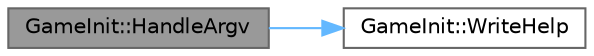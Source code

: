 digraph "GameInit::HandleArgv"
{
 // LATEX_PDF_SIZE
  bgcolor="transparent";
  edge [fontname=Helvetica,fontsize=10,labelfontname=Helvetica,labelfontsize=10];
  node [fontname=Helvetica,fontsize=10,shape=box,height=0.2,width=0.4];
  rankdir="LR";
  Node1 [id="Node000001",label="GameInit::HandleArgv",height=0.2,width=0.4,color="gray40", fillcolor="grey60", style="filled", fontcolor="black",tooltip="Обрабатывает аргументы командной строки."];
  Node1 -> Node2 [id="edge1_Node000001_Node000002",color="steelblue1",style="solid",tooltip=" "];
  Node2 [id="Node000002",label="GameInit::WriteHelp",height=0.2,width=0.4,color="grey40", fillcolor="white", style="filled",URL="$class_game_init.html#a6bb23240def1be31f3c870fb5880c2f4",tooltip="Выводит информацию о доступных аргументах командной строки."];
}
